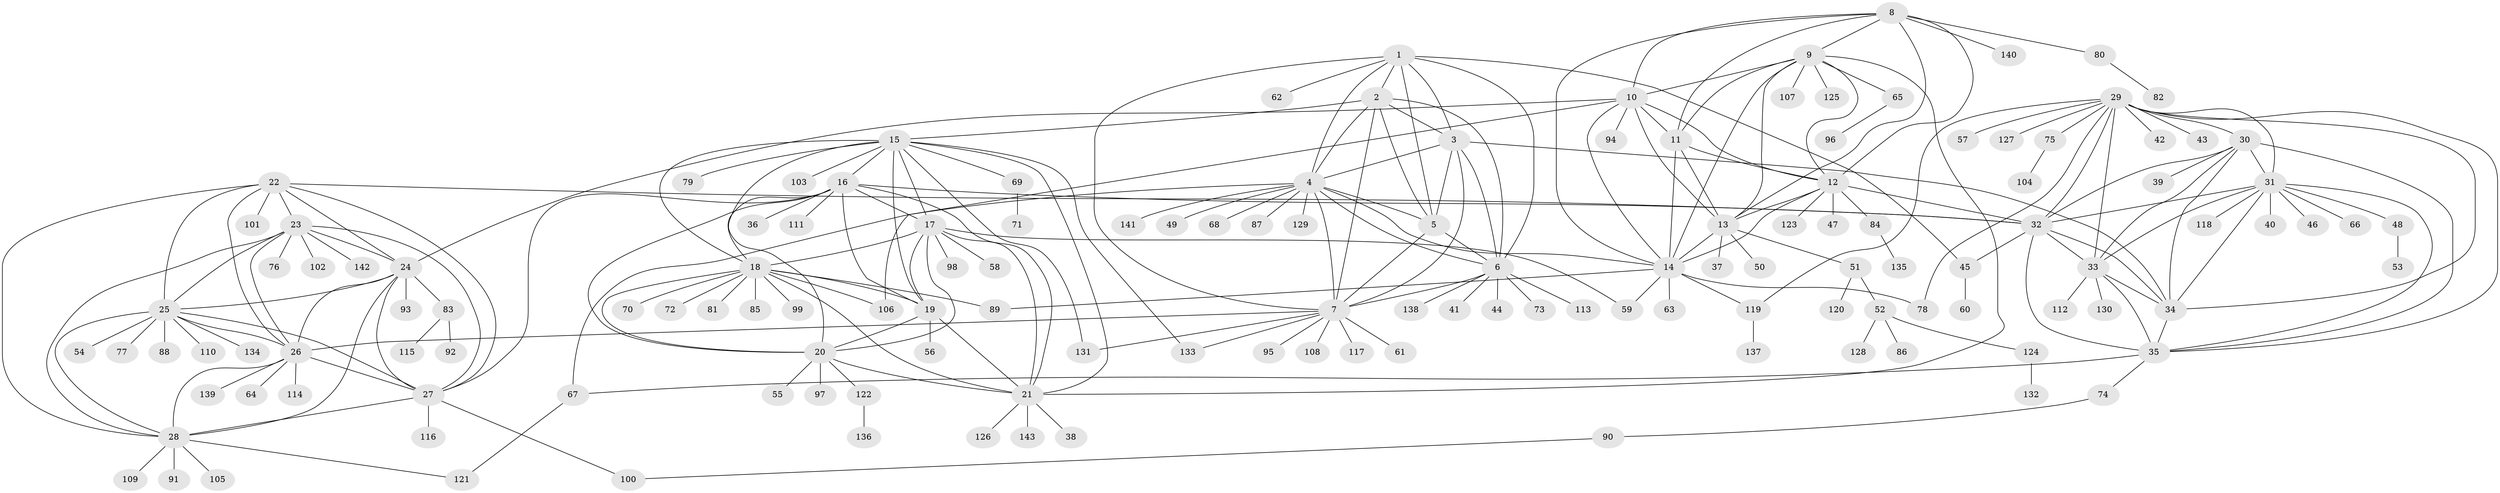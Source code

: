 // coarse degree distribution, {6: 0.026785714285714284, 12: 0.026785714285714284, 9: 0.044642857142857144, 8: 0.026785714285714284, 10: 0.026785714285714284, 7: 0.026785714285714284, 11: 0.026785714285714284, 16: 0.008928571428571428, 5: 0.017857142857142856, 1: 0.6160714285714286, 3: 0.03571428571428571, 2: 0.11607142857142858}
// Generated by graph-tools (version 1.1) at 2025/42/03/06/25 10:42:10]
// undirected, 143 vertices, 234 edges
graph export_dot {
graph [start="1"]
  node [color=gray90,style=filled];
  1;
  2;
  3;
  4;
  5;
  6;
  7;
  8;
  9;
  10;
  11;
  12;
  13;
  14;
  15;
  16;
  17;
  18;
  19;
  20;
  21;
  22;
  23;
  24;
  25;
  26;
  27;
  28;
  29;
  30;
  31;
  32;
  33;
  34;
  35;
  36;
  37;
  38;
  39;
  40;
  41;
  42;
  43;
  44;
  45;
  46;
  47;
  48;
  49;
  50;
  51;
  52;
  53;
  54;
  55;
  56;
  57;
  58;
  59;
  60;
  61;
  62;
  63;
  64;
  65;
  66;
  67;
  68;
  69;
  70;
  71;
  72;
  73;
  74;
  75;
  76;
  77;
  78;
  79;
  80;
  81;
  82;
  83;
  84;
  85;
  86;
  87;
  88;
  89;
  90;
  91;
  92;
  93;
  94;
  95;
  96;
  97;
  98;
  99;
  100;
  101;
  102;
  103;
  104;
  105;
  106;
  107;
  108;
  109;
  110;
  111;
  112;
  113;
  114;
  115;
  116;
  117;
  118;
  119;
  120;
  121;
  122;
  123;
  124;
  125;
  126;
  127;
  128;
  129;
  130;
  131;
  132;
  133;
  134;
  135;
  136;
  137;
  138;
  139;
  140;
  141;
  142;
  143;
  1 -- 2;
  1 -- 3;
  1 -- 4;
  1 -- 5;
  1 -- 6;
  1 -- 7;
  1 -- 45;
  1 -- 62;
  2 -- 3;
  2 -- 4;
  2 -- 5;
  2 -- 6;
  2 -- 7;
  2 -- 15;
  3 -- 4;
  3 -- 5;
  3 -- 6;
  3 -- 7;
  3 -- 34;
  4 -- 5;
  4 -- 6;
  4 -- 7;
  4 -- 14;
  4 -- 49;
  4 -- 67;
  4 -- 68;
  4 -- 87;
  4 -- 129;
  4 -- 141;
  5 -- 6;
  5 -- 7;
  6 -- 7;
  6 -- 41;
  6 -- 44;
  6 -- 73;
  6 -- 113;
  6 -- 138;
  7 -- 26;
  7 -- 61;
  7 -- 95;
  7 -- 108;
  7 -- 117;
  7 -- 131;
  7 -- 133;
  8 -- 9;
  8 -- 10;
  8 -- 11;
  8 -- 12;
  8 -- 13;
  8 -- 14;
  8 -- 80;
  8 -- 140;
  9 -- 10;
  9 -- 11;
  9 -- 12;
  9 -- 13;
  9 -- 14;
  9 -- 21;
  9 -- 65;
  9 -- 107;
  9 -- 125;
  10 -- 11;
  10 -- 12;
  10 -- 13;
  10 -- 14;
  10 -- 24;
  10 -- 94;
  10 -- 106;
  11 -- 12;
  11 -- 13;
  11 -- 14;
  12 -- 13;
  12 -- 14;
  12 -- 32;
  12 -- 47;
  12 -- 84;
  12 -- 123;
  13 -- 14;
  13 -- 37;
  13 -- 50;
  13 -- 51;
  14 -- 59;
  14 -- 63;
  14 -- 78;
  14 -- 89;
  14 -- 119;
  15 -- 16;
  15 -- 17;
  15 -- 18;
  15 -- 19;
  15 -- 20;
  15 -- 21;
  15 -- 69;
  15 -- 79;
  15 -- 103;
  15 -- 131;
  15 -- 133;
  16 -- 17;
  16 -- 18;
  16 -- 19;
  16 -- 20;
  16 -- 21;
  16 -- 27;
  16 -- 32;
  16 -- 36;
  16 -- 111;
  17 -- 18;
  17 -- 19;
  17 -- 20;
  17 -- 21;
  17 -- 58;
  17 -- 59;
  17 -- 98;
  18 -- 19;
  18 -- 20;
  18 -- 21;
  18 -- 70;
  18 -- 72;
  18 -- 81;
  18 -- 85;
  18 -- 89;
  18 -- 99;
  18 -- 106;
  19 -- 20;
  19 -- 21;
  19 -- 56;
  20 -- 21;
  20 -- 55;
  20 -- 97;
  20 -- 122;
  21 -- 38;
  21 -- 126;
  21 -- 143;
  22 -- 23;
  22 -- 24;
  22 -- 25;
  22 -- 26;
  22 -- 27;
  22 -- 28;
  22 -- 32;
  22 -- 101;
  23 -- 24;
  23 -- 25;
  23 -- 26;
  23 -- 27;
  23 -- 28;
  23 -- 76;
  23 -- 102;
  23 -- 142;
  24 -- 25;
  24 -- 26;
  24 -- 27;
  24 -- 28;
  24 -- 83;
  24 -- 93;
  25 -- 26;
  25 -- 27;
  25 -- 28;
  25 -- 54;
  25 -- 77;
  25 -- 88;
  25 -- 110;
  25 -- 134;
  26 -- 27;
  26 -- 28;
  26 -- 64;
  26 -- 114;
  26 -- 139;
  27 -- 28;
  27 -- 100;
  27 -- 116;
  28 -- 91;
  28 -- 105;
  28 -- 109;
  28 -- 121;
  29 -- 30;
  29 -- 31;
  29 -- 32;
  29 -- 33;
  29 -- 34;
  29 -- 35;
  29 -- 42;
  29 -- 43;
  29 -- 57;
  29 -- 75;
  29 -- 78;
  29 -- 119;
  29 -- 127;
  30 -- 31;
  30 -- 32;
  30 -- 33;
  30 -- 34;
  30 -- 35;
  30 -- 39;
  31 -- 32;
  31 -- 33;
  31 -- 34;
  31 -- 35;
  31 -- 40;
  31 -- 46;
  31 -- 48;
  31 -- 66;
  31 -- 118;
  32 -- 33;
  32 -- 34;
  32 -- 35;
  32 -- 45;
  33 -- 34;
  33 -- 35;
  33 -- 112;
  33 -- 130;
  34 -- 35;
  35 -- 67;
  35 -- 74;
  45 -- 60;
  48 -- 53;
  51 -- 52;
  51 -- 120;
  52 -- 86;
  52 -- 124;
  52 -- 128;
  65 -- 96;
  67 -- 121;
  69 -- 71;
  74 -- 90;
  75 -- 104;
  80 -- 82;
  83 -- 92;
  83 -- 115;
  84 -- 135;
  90 -- 100;
  119 -- 137;
  122 -- 136;
  124 -- 132;
}

